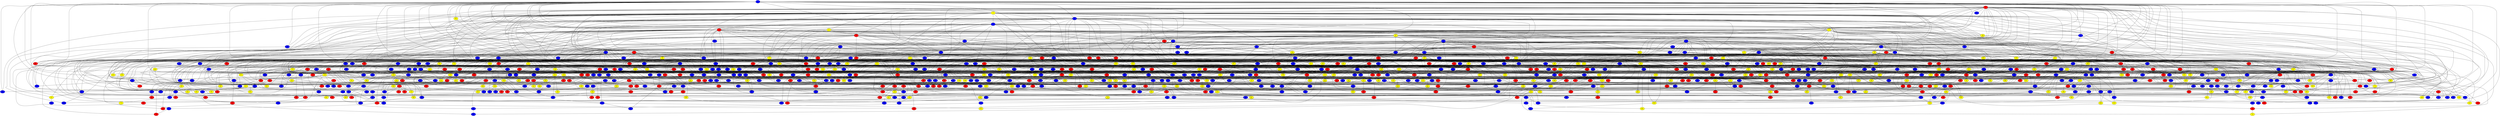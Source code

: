 graph {
0 [style = filled fillcolor = blue];
1 [style = filled fillcolor = red];
2 [style = filled fillcolor = yellow];
3 [style = filled fillcolor = red];
4 [style = filled fillcolor = blue];
5 [style = filled fillcolor = blue];
6 [style = filled fillcolor = yellow];
7 [style = filled fillcolor = red];
8 [style = filled fillcolor = yellow];
9 [style = filled fillcolor = blue];
10 [style = filled fillcolor = yellow];
11 [style = filled fillcolor = yellow];
12 [style = filled fillcolor = red];
13 [style = filled fillcolor = blue];
14 [style = filled fillcolor = blue];
15 [style = filled fillcolor = blue];
16 [style = filled fillcolor = blue];
17 [style = filled fillcolor = blue];
18 [style = filled fillcolor = blue];
19 [style = filled fillcolor = blue];
20 [style = filled fillcolor = blue];
21 [style = filled fillcolor = red];
22 [style = filled fillcolor = blue];
23 [style = filled fillcolor = blue];
24 [style = filled fillcolor = red];
25 [style = filled fillcolor = red];
26 [style = filled fillcolor = blue];
27 [style = filled fillcolor = red];
28 [style = filled fillcolor = red];
29 [style = filled fillcolor = blue];
30 [style = filled fillcolor = yellow];
31 [style = filled fillcolor = yellow];
32 [style = filled fillcolor = blue];
33 [style = filled fillcolor = blue];
34 [style = filled fillcolor = red];
35 [style = filled fillcolor = yellow];
36 [style = filled fillcolor = yellow];
37 [style = filled fillcolor = blue];
38 [style = filled fillcolor = red];
39 [style = filled fillcolor = red];
40 [style = filled fillcolor = red];
41 [style = filled fillcolor = red];
42 [style = filled fillcolor = yellow];
43 [style = filled fillcolor = blue];
44 [style = filled fillcolor = blue];
45 [style = filled fillcolor = blue];
46 [style = filled fillcolor = blue];
47 [style = filled fillcolor = red];
48 [style = filled fillcolor = yellow];
49 [style = filled fillcolor = yellow];
50 [style = filled fillcolor = blue];
51 [style = filled fillcolor = blue];
52 [style = filled fillcolor = yellow];
53 [style = filled fillcolor = blue];
54 [style = filled fillcolor = blue];
55 [style = filled fillcolor = yellow];
56 [style = filled fillcolor = yellow];
57 [style = filled fillcolor = yellow];
58 [style = filled fillcolor = blue];
59 [style = filled fillcolor = blue];
60 [style = filled fillcolor = blue];
61 [style = filled fillcolor = yellow];
62 [style = filled fillcolor = blue];
63 [style = filled fillcolor = blue];
64 [style = filled fillcolor = blue];
65 [style = filled fillcolor = yellow];
66 [style = filled fillcolor = blue];
67 [style = filled fillcolor = blue];
68 [style = filled fillcolor = red];
69 [style = filled fillcolor = blue];
70 [style = filled fillcolor = blue];
71 [style = filled fillcolor = yellow];
72 [style = filled fillcolor = yellow];
73 [style = filled fillcolor = blue];
74 [style = filled fillcolor = red];
75 [style = filled fillcolor = blue];
76 [style = filled fillcolor = blue];
77 [style = filled fillcolor = yellow];
78 [style = filled fillcolor = blue];
79 [style = filled fillcolor = red];
80 [style = filled fillcolor = red];
81 [style = filled fillcolor = yellow];
82 [style = filled fillcolor = red];
83 [style = filled fillcolor = yellow];
84 [style = filled fillcolor = yellow];
85 [style = filled fillcolor = blue];
86 [style = filled fillcolor = yellow];
87 [style = filled fillcolor = red];
88 [style = filled fillcolor = red];
89 [style = filled fillcolor = red];
90 [style = filled fillcolor = yellow];
91 [style = filled fillcolor = yellow];
92 [style = filled fillcolor = blue];
93 [style = filled fillcolor = yellow];
94 [style = filled fillcolor = red];
95 [style = filled fillcolor = red];
96 [style = filled fillcolor = red];
97 [style = filled fillcolor = yellow];
98 [style = filled fillcolor = yellow];
99 [style = filled fillcolor = yellow];
100 [style = filled fillcolor = red];
101 [style = filled fillcolor = blue];
102 [style = filled fillcolor = blue];
103 [style = filled fillcolor = yellow];
104 [style = filled fillcolor = blue];
105 [style = filled fillcolor = red];
106 [style = filled fillcolor = yellow];
107 [style = filled fillcolor = blue];
108 [style = filled fillcolor = blue];
109 [style = filled fillcolor = red];
110 [style = filled fillcolor = blue];
111 [style = filled fillcolor = red];
112 [style = filled fillcolor = red];
113 [style = filled fillcolor = yellow];
114 [style = filled fillcolor = blue];
115 [style = filled fillcolor = blue];
116 [style = filled fillcolor = blue];
117 [style = filled fillcolor = blue];
118 [style = filled fillcolor = blue];
119 [style = filled fillcolor = red];
120 [style = filled fillcolor = blue];
121 [style = filled fillcolor = blue];
122 [style = filled fillcolor = red];
123 [style = filled fillcolor = red];
124 [style = filled fillcolor = blue];
125 [style = filled fillcolor = blue];
126 [style = filled fillcolor = red];
127 [style = filled fillcolor = yellow];
128 [style = filled fillcolor = blue];
129 [style = filled fillcolor = blue];
130 [style = filled fillcolor = blue];
131 [style = filled fillcolor = blue];
132 [style = filled fillcolor = red];
133 [style = filled fillcolor = red];
134 [style = filled fillcolor = yellow];
135 [style = filled fillcolor = red];
136 [style = filled fillcolor = yellow];
137 [style = filled fillcolor = yellow];
138 [style = filled fillcolor = yellow];
139 [style = filled fillcolor = yellow];
140 [style = filled fillcolor = red];
141 [style = filled fillcolor = yellow];
142 [style = filled fillcolor = red];
143 [style = filled fillcolor = blue];
144 [style = filled fillcolor = blue];
145 [style = filled fillcolor = blue];
146 [style = filled fillcolor = yellow];
147 [style = filled fillcolor = blue];
148 [style = filled fillcolor = yellow];
149 [style = filled fillcolor = yellow];
150 [style = filled fillcolor = yellow];
151 [style = filled fillcolor = blue];
152 [style = filled fillcolor = blue];
153 [style = filled fillcolor = red];
154 [style = filled fillcolor = blue];
155 [style = filled fillcolor = blue];
156 [style = filled fillcolor = yellow];
157 [style = filled fillcolor = yellow];
158 [style = filled fillcolor = blue];
159 [style = filled fillcolor = red];
160 [style = filled fillcolor = blue];
161 [style = filled fillcolor = yellow];
162 [style = filled fillcolor = red];
163 [style = filled fillcolor = yellow];
164 [style = filled fillcolor = blue];
165 [style = filled fillcolor = red];
166 [style = filled fillcolor = blue];
167 [style = filled fillcolor = blue];
168 [style = filled fillcolor = red];
169 [style = filled fillcolor = red];
170 [style = filled fillcolor = red];
171 [style = filled fillcolor = red];
172 [style = filled fillcolor = red];
173 [style = filled fillcolor = red];
174 [style = filled fillcolor = blue];
175 [style = filled fillcolor = yellow];
176 [style = filled fillcolor = blue];
177 [style = filled fillcolor = red];
178 [style = filled fillcolor = yellow];
179 [style = filled fillcolor = red];
180 [style = filled fillcolor = blue];
181 [style = filled fillcolor = blue];
182 [style = filled fillcolor = blue];
183 [style = filled fillcolor = red];
184 [style = filled fillcolor = yellow];
185 [style = filled fillcolor = yellow];
186 [style = filled fillcolor = yellow];
187 [style = filled fillcolor = red];
188 [style = filled fillcolor = blue];
189 [style = filled fillcolor = yellow];
190 [style = filled fillcolor = blue];
191 [style = filled fillcolor = blue];
192 [style = filled fillcolor = blue];
193 [style = filled fillcolor = blue];
194 [style = filled fillcolor = blue];
195 [style = filled fillcolor = red];
196 [style = filled fillcolor = blue];
197 [style = filled fillcolor = blue];
198 [style = filled fillcolor = red];
199 [style = filled fillcolor = blue];
200 [style = filled fillcolor = red];
201 [style = filled fillcolor = red];
202 [style = filled fillcolor = blue];
203 [style = filled fillcolor = red];
204 [style = filled fillcolor = red];
205 [style = filled fillcolor = yellow];
206 [style = filled fillcolor = blue];
207 [style = filled fillcolor = blue];
208 [style = filled fillcolor = blue];
209 [style = filled fillcolor = red];
210 [style = filled fillcolor = blue];
211 [style = filled fillcolor = yellow];
212 [style = filled fillcolor = red];
213 [style = filled fillcolor = yellow];
214 [style = filled fillcolor = blue];
215 [style = filled fillcolor = blue];
216 [style = filled fillcolor = blue];
217 [style = filled fillcolor = yellow];
218 [style = filled fillcolor = red];
219 [style = filled fillcolor = blue];
220 [style = filled fillcolor = yellow];
221 [style = filled fillcolor = blue];
222 [style = filled fillcolor = blue];
223 [style = filled fillcolor = red];
224 [style = filled fillcolor = yellow];
225 [style = filled fillcolor = blue];
226 [style = filled fillcolor = red];
227 [style = filled fillcolor = yellow];
228 [style = filled fillcolor = red];
229 [style = filled fillcolor = blue];
230 [style = filled fillcolor = red];
231 [style = filled fillcolor = yellow];
232 [style = filled fillcolor = yellow];
233 [style = filled fillcolor = red];
234 [style = filled fillcolor = red];
235 [style = filled fillcolor = red];
236 [style = filled fillcolor = red];
237 [style = filled fillcolor = red];
238 [style = filled fillcolor = blue];
239 [style = filled fillcolor = blue];
240 [style = filled fillcolor = red];
241 [style = filled fillcolor = yellow];
242 [style = filled fillcolor = red];
243 [style = filled fillcolor = blue];
244 [style = filled fillcolor = blue];
245 [style = filled fillcolor = yellow];
246 [style = filled fillcolor = yellow];
247 [style = filled fillcolor = blue];
248 [style = filled fillcolor = red];
249 [style = filled fillcolor = red];
250 [style = filled fillcolor = red];
251 [style = filled fillcolor = blue];
252 [style = filled fillcolor = yellow];
253 [style = filled fillcolor = yellow];
254 [style = filled fillcolor = red];
255 [style = filled fillcolor = blue];
256 [style = filled fillcolor = blue];
257 [style = filled fillcolor = blue];
258 [style = filled fillcolor = yellow];
259 [style = filled fillcolor = yellow];
260 [style = filled fillcolor = red];
261 [style = filled fillcolor = yellow];
262 [style = filled fillcolor = yellow];
263 [style = filled fillcolor = red];
264 [style = filled fillcolor = blue];
265 [style = filled fillcolor = blue];
266 [style = filled fillcolor = red];
267 [style = filled fillcolor = blue];
268 [style = filled fillcolor = yellow];
269 [style = filled fillcolor = blue];
270 [style = filled fillcolor = blue];
271 [style = filled fillcolor = blue];
272 [style = filled fillcolor = red];
273 [style = filled fillcolor = yellow];
274 [style = filled fillcolor = red];
275 [style = filled fillcolor = blue];
276 [style = filled fillcolor = red];
277 [style = filled fillcolor = red];
278 [style = filled fillcolor = yellow];
279 [style = filled fillcolor = blue];
280 [style = filled fillcolor = red];
281 [style = filled fillcolor = blue];
282 [style = filled fillcolor = yellow];
283 [style = filled fillcolor = blue];
284 [style = filled fillcolor = yellow];
285 [style = filled fillcolor = red];
286 [style = filled fillcolor = yellow];
287 [style = filled fillcolor = red];
288 [style = filled fillcolor = blue];
289 [style = filled fillcolor = yellow];
290 [style = filled fillcolor = blue];
291 [style = filled fillcolor = blue];
292 [style = filled fillcolor = red];
293 [style = filled fillcolor = red];
294 [style = filled fillcolor = blue];
295 [style = filled fillcolor = red];
296 [style = filled fillcolor = blue];
297 [style = filled fillcolor = yellow];
298 [style = filled fillcolor = red];
299 [style = filled fillcolor = red];
300 [style = filled fillcolor = blue];
301 [style = filled fillcolor = blue];
302 [style = filled fillcolor = blue];
303 [style = filled fillcolor = red];
304 [style = filled fillcolor = blue];
305 [style = filled fillcolor = blue];
306 [style = filled fillcolor = blue];
307 [style = filled fillcolor = red];
308 [style = filled fillcolor = yellow];
309 [style = filled fillcolor = blue];
310 [style = filled fillcolor = yellow];
311 [style = filled fillcolor = red];
312 [style = filled fillcolor = blue];
313 [style = filled fillcolor = red];
314 [style = filled fillcolor = blue];
315 [style = filled fillcolor = yellow];
316 [style = filled fillcolor = blue];
317 [style = filled fillcolor = red];
318 [style = filled fillcolor = red];
319 [style = filled fillcolor = yellow];
320 [style = filled fillcolor = blue];
321 [style = filled fillcolor = yellow];
322 [style = filled fillcolor = red];
323 [style = filled fillcolor = blue];
324 [style = filled fillcolor = blue];
325 [style = filled fillcolor = yellow];
326 [style = filled fillcolor = blue];
327 [style = filled fillcolor = blue];
328 [style = filled fillcolor = yellow];
329 [style = filled fillcolor = blue];
330 [style = filled fillcolor = blue];
331 [style = filled fillcolor = red];
332 [style = filled fillcolor = blue];
333 [style = filled fillcolor = yellow];
334 [style = filled fillcolor = yellow];
335 [style = filled fillcolor = blue];
336 [style = filled fillcolor = blue];
337 [style = filled fillcolor = red];
338 [style = filled fillcolor = red];
339 [style = filled fillcolor = yellow];
340 [style = filled fillcolor = yellow];
341 [style = filled fillcolor = blue];
342 [style = filled fillcolor = red];
343 [style = filled fillcolor = red];
344 [style = filled fillcolor = blue];
345 [style = filled fillcolor = blue];
346 [style = filled fillcolor = yellow];
347 [style = filled fillcolor = red];
348 [style = filled fillcolor = red];
349 [style = filled fillcolor = yellow];
350 [style = filled fillcolor = yellow];
351 [style = filled fillcolor = red];
352 [style = filled fillcolor = yellow];
353 [style = filled fillcolor = yellow];
354 [style = filled fillcolor = red];
355 [style = filled fillcolor = red];
356 [style = filled fillcolor = blue];
357 [style = filled fillcolor = red];
358 [style = filled fillcolor = yellow];
359 [style = filled fillcolor = blue];
360 [style = filled fillcolor = yellow];
361 [style = filled fillcolor = red];
362 [style = filled fillcolor = yellow];
363 [style = filled fillcolor = red];
364 [style = filled fillcolor = red];
365 [style = filled fillcolor = red];
366 [style = filled fillcolor = red];
367 [style = filled fillcolor = yellow];
368 [style = filled fillcolor = blue];
369 [style = filled fillcolor = red];
370 [style = filled fillcolor = yellow];
371 [style = filled fillcolor = blue];
372 [style = filled fillcolor = blue];
373 [style = filled fillcolor = yellow];
374 [style = filled fillcolor = blue];
375 [style = filled fillcolor = blue];
376 [style = filled fillcolor = yellow];
377 [style = filled fillcolor = blue];
378 [style = filled fillcolor = yellow];
379 [style = filled fillcolor = blue];
380 [style = filled fillcolor = blue];
381 [style = filled fillcolor = blue];
382 [style = filled fillcolor = blue];
383 [style = filled fillcolor = yellow];
384 [style = filled fillcolor = red];
385 [style = filled fillcolor = blue];
386 [style = filled fillcolor = yellow];
387 [style = filled fillcolor = blue];
388 [style = filled fillcolor = red];
389 [style = filled fillcolor = red];
390 [style = filled fillcolor = blue];
391 [style = filled fillcolor = yellow];
392 [style = filled fillcolor = yellow];
393 [style = filled fillcolor = red];
394 [style = filled fillcolor = red];
395 [style = filled fillcolor = yellow];
396 [style = filled fillcolor = blue];
397 [style = filled fillcolor = red];
398 [style = filled fillcolor = blue];
399 [style = filled fillcolor = blue];
400 [style = filled fillcolor = blue];
401 [style = filled fillcolor = yellow];
402 [style = filled fillcolor = blue];
403 [style = filled fillcolor = red];
404 [style = filled fillcolor = blue];
405 [style = filled fillcolor = red];
406 [style = filled fillcolor = blue];
407 [style = filled fillcolor = blue];
408 [style = filled fillcolor = blue];
409 [style = filled fillcolor = blue];
410 [style = filled fillcolor = blue];
411 [style = filled fillcolor = yellow];
412 [style = filled fillcolor = red];
413 [style = filled fillcolor = yellow];
414 [style = filled fillcolor = blue];
415 [style = filled fillcolor = blue];
416 [style = filled fillcolor = blue];
417 [style = filled fillcolor = blue];
418 [style = filled fillcolor = blue];
419 [style = filled fillcolor = blue];
420 [style = filled fillcolor = yellow];
421 [style = filled fillcolor = yellow];
422 [style = filled fillcolor = blue];
423 [style = filled fillcolor = yellow];
424 [style = filled fillcolor = blue];
425 [style = filled fillcolor = red];
426 [style = filled fillcolor = blue];
427 [style = filled fillcolor = red];
428 [style = filled fillcolor = blue];
429 [style = filled fillcolor = red];
430 [style = filled fillcolor = yellow];
431 [style = filled fillcolor = blue];
432 [style = filled fillcolor = blue];
433 [style = filled fillcolor = yellow];
434 [style = filled fillcolor = red];
435 [style = filled fillcolor = yellow];
436 [style = filled fillcolor = yellow];
437 [style = filled fillcolor = blue];
438 [style = filled fillcolor = red];
439 [style = filled fillcolor = red];
440 [style = filled fillcolor = blue];
441 [style = filled fillcolor = red];
442 [style = filled fillcolor = blue];
443 [style = filled fillcolor = yellow];
444 [style = filled fillcolor = red];
445 [style = filled fillcolor = red];
446 [style = filled fillcolor = yellow];
447 [style = filled fillcolor = blue];
448 [style = filled fillcolor = blue];
449 [style = filled fillcolor = yellow];
450 [style = filled fillcolor = blue];
451 [style = filled fillcolor = red];
452 [style = filled fillcolor = red];
453 [style = filled fillcolor = yellow];
454 [style = filled fillcolor = blue];
455 [style = filled fillcolor = yellow];
456 [style = filled fillcolor = blue];
457 [style = filled fillcolor = red];
458 [style = filled fillcolor = blue];
459 [style = filled fillcolor = blue];
460 [style = filled fillcolor = yellow];
461 [style = filled fillcolor = yellow];
462 [style = filled fillcolor = yellow];
463 [style = filled fillcolor = blue];
464 [style = filled fillcolor = blue];
465 [style = filled fillcolor = red];
466 [style = filled fillcolor = blue];
467 [style = filled fillcolor = red];
468 [style = filled fillcolor = blue];
469 [style = filled fillcolor = red];
470 [style = filled fillcolor = yellow];
471 [style = filled fillcolor = yellow];
472 [style = filled fillcolor = blue];
473 [style = filled fillcolor = yellow];
474 [style = filled fillcolor = red];
475 [style = filled fillcolor = red];
476 [style = filled fillcolor = blue];
477 [style = filled fillcolor = yellow];
478 [style = filled fillcolor = blue];
479 [style = filled fillcolor = red];
480 [style = filled fillcolor = red];
481 [style = filled fillcolor = red];
482 [style = filled fillcolor = yellow];
483 [style = filled fillcolor = yellow];
484 [style = filled fillcolor = red];
485 [style = filled fillcolor = blue];
486 [style = filled fillcolor = red];
487 [style = filled fillcolor = yellow];
488 [style = filled fillcolor = yellow];
489 [style = filled fillcolor = red];
490 [style = filled fillcolor = yellow];
491 [style = filled fillcolor = red];
492 [style = filled fillcolor = red];
493 [style = filled fillcolor = blue];
494 [style = filled fillcolor = red];
495 [style = filled fillcolor = blue];
496 [style = filled fillcolor = blue];
497 [style = filled fillcolor = yellow];
498 [style = filled fillcolor = blue];
499 [style = filled fillcolor = blue];
500 [style = filled fillcolor = red];
501 [style = filled fillcolor = yellow];
502 [style = filled fillcolor = blue];
503 [style = filled fillcolor = yellow];
504 [style = filled fillcolor = blue];
505 [style = filled fillcolor = blue];
506 [style = filled fillcolor = red];
507 [style = filled fillcolor = blue];
508 [style = filled fillcolor = blue];
509 [style = filled fillcolor = blue];
510 [style = filled fillcolor = blue];
511 [style = filled fillcolor = blue];
512 [style = filled fillcolor = blue];
513 [style = filled fillcolor = blue];
514 [style = filled fillcolor = blue];
515 [style = filled fillcolor = blue];
516 [style = filled fillcolor = blue];
517 [style = filled fillcolor = red];
518 [style = filled fillcolor = red];
519 [style = filled fillcolor = blue];
520 [style = filled fillcolor = yellow];
521 [style = filled fillcolor = blue];
522 [style = filled fillcolor = red];
523 [style = filled fillcolor = yellow];
524 [style = filled fillcolor = yellow];
525 [style = filled fillcolor = red];
526 [style = filled fillcolor = blue];
527 [style = filled fillcolor = red];
528 [style = filled fillcolor = yellow];
529 [style = filled fillcolor = yellow];
530 [style = filled fillcolor = blue];
531 [style = filled fillcolor = blue];
532 [style = filled fillcolor = yellow];
533 [style = filled fillcolor = blue];
534 [style = filled fillcolor = yellow];
535 [style = filled fillcolor = blue];
536 [style = filled fillcolor = blue];
537 [style = filled fillcolor = blue];
538 [style = filled fillcolor = red];
539 [style = filled fillcolor = red];
540 [style = filled fillcolor = yellow];
541 [style = filled fillcolor = blue];
542 [style = filled fillcolor = yellow];
543 [style = filled fillcolor = red];
544 [style = filled fillcolor = red];
545 [style = filled fillcolor = red];
546 [style = filled fillcolor = yellow];
547 [style = filled fillcolor = yellow];
548 [style = filled fillcolor = red];
549 [style = filled fillcolor = blue];
550 [style = filled fillcolor = blue];
551 [style = filled fillcolor = red];
552 [style = filled fillcolor = yellow];
553 [style = filled fillcolor = blue];
554 [style = filled fillcolor = yellow];
555 [style = filled fillcolor = blue];
556 [style = filled fillcolor = blue];
557 [style = filled fillcolor = blue];
558 [style = filled fillcolor = blue];
559 [style = filled fillcolor = blue];
560 [style = filled fillcolor = blue];
561 [style = filled fillcolor = blue];
562 [style = filled fillcolor = red];
563 [style = filled fillcolor = yellow];
564 [style = filled fillcolor = yellow];
565 [style = filled fillcolor = red];
566 [style = filled fillcolor = red];
567 [style = filled fillcolor = yellow];
568 [style = filled fillcolor = blue];
569 [style = filled fillcolor = red];
570 [style = filled fillcolor = blue];
571 [style = filled fillcolor = blue];
572 [style = filled fillcolor = blue];
573 [style = filled fillcolor = red];
574 [style = filled fillcolor = blue];
575 [style = filled fillcolor = red];
576 [style = filled fillcolor = yellow];
577 [style = filled fillcolor = blue];
578 [style = filled fillcolor = red];
579 [style = filled fillcolor = blue];
580 [style = filled fillcolor = red];
581 [style = filled fillcolor = blue];
582 [style = filled fillcolor = red];
583 [style = filled fillcolor = blue];
584 [style = filled fillcolor = red];
585 [style = filled fillcolor = blue];
586 [style = filled fillcolor = yellow];
587 [style = filled fillcolor = red];
588 [style = filled fillcolor = blue];
589 [style = filled fillcolor = red];
590 [style = filled fillcolor = yellow];
591 [style = filled fillcolor = blue];
592 [style = filled fillcolor = yellow];
593 [style = filled fillcolor = blue];
594 [style = filled fillcolor = blue];
595 [style = filled fillcolor = blue];
596 [style = filled fillcolor = blue];
597 [style = filled fillcolor = yellow];
598 [style = filled fillcolor = blue];
599 [style = filled fillcolor = yellow];
600 [style = filled fillcolor = blue];
601 [style = filled fillcolor = yellow];
602 [style = filled fillcolor = blue];
603 [style = filled fillcolor = blue];
604 [style = filled fillcolor = blue];
605 [style = filled fillcolor = blue];
606 [style = filled fillcolor = blue];
607 [style = filled fillcolor = blue];
608 [style = filled fillcolor = yellow];
609 [style = filled fillcolor = yellow];
610 [style = filled fillcolor = blue];
611 [style = filled fillcolor = blue];
612 [style = filled fillcolor = yellow];
613 [style = filled fillcolor = blue];
614 [style = filled fillcolor = blue];
615 [style = filled fillcolor = yellow];
616 [style = filled fillcolor = blue];
617 [style = filled fillcolor = blue];
618 [style = filled fillcolor = blue];
619 [style = filled fillcolor = blue];
620 [style = filled fillcolor = red];
621 [style = filled fillcolor = blue];
622 [style = filled fillcolor = blue];
623 [style = filled fillcolor = yellow];
624 [style = filled fillcolor = yellow];
625 [style = filled fillcolor = red];
626 [style = filled fillcolor = blue];
627 [style = filled fillcolor = yellow];
628 [style = filled fillcolor = blue];
629 [style = filled fillcolor = blue];
630 [style = filled fillcolor = red];
631 [style = filled fillcolor = blue];
632 [style = filled fillcolor = yellow];
633 [style = filled fillcolor = blue];
634 [style = filled fillcolor = yellow];
635 [style = filled fillcolor = red];
636 [style = filled fillcolor = yellow];
637 [style = filled fillcolor = yellow];
638 [style = filled fillcolor = yellow];
639 [style = filled fillcolor = yellow];
640 [style = filled fillcolor = blue];
641 [style = filled fillcolor = blue];
642 [style = filled fillcolor = blue];
643 [style = filled fillcolor = yellow];
644 [style = filled fillcolor = yellow];
645 [style = filled fillcolor = blue];
646 [style = filled fillcolor = blue];
647 [style = filled fillcolor = yellow];
648 [style = filled fillcolor = red];
649 [style = filled fillcolor = blue];
650 [style = filled fillcolor = blue];
651 [style = filled fillcolor = blue];
652 [style = filled fillcolor = blue];
653 [style = filled fillcolor = yellow];
654 [style = filled fillcolor = yellow];
655 [style = filled fillcolor = blue];
656 [style = filled fillcolor = yellow];
657 [style = filled fillcolor = red];
658 [style = filled fillcolor = yellow];
659 [style = filled fillcolor = yellow];
660 [style = filled fillcolor = blue];
661 [style = filled fillcolor = red];
662 [style = filled fillcolor = yellow];
663 [style = filled fillcolor = blue];
664 [style = filled fillcolor = blue];
665 [style = filled fillcolor = red];
666 [style = filled fillcolor = red];
667 [style = filled fillcolor = yellow];
668 [style = filled fillcolor = yellow];
669 [style = filled fillcolor = red];
670 [style = filled fillcolor = red];
671 [style = filled fillcolor = blue];
672 [style = filled fillcolor = yellow];
673 [style = filled fillcolor = blue];
674 [style = filled fillcolor = yellow];
675 [style = filled fillcolor = yellow];
676 [style = filled fillcolor = blue];
677 [style = filled fillcolor = blue];
678 [style = filled fillcolor = blue];
679 [style = filled fillcolor = blue];
680 [style = filled fillcolor = red];
681 [style = filled fillcolor = blue];
682 [style = filled fillcolor = red];
683 [style = filled fillcolor = blue];
684 [style = filled fillcolor = blue];
685 [style = filled fillcolor = red];
686 [style = filled fillcolor = blue];
687 [style = filled fillcolor = blue];
688 [style = filled fillcolor = yellow];
689 [style = filled fillcolor = blue];
690 [style = filled fillcolor = red];
691 [style = filled fillcolor = blue];
692 [style = filled fillcolor = yellow];
693 [style = filled fillcolor = blue];
694 [style = filled fillcolor = blue];
695 [style = filled fillcolor = blue];
696 [style = filled fillcolor = yellow];
697 [style = filled fillcolor = yellow];
698 [style = filled fillcolor = blue];
699 [style = filled fillcolor = yellow];
700 [style = filled fillcolor = blue];
701 [style = filled fillcolor = blue];
702 [style = filled fillcolor = red];
703 [style = filled fillcolor = blue];
704 [style = filled fillcolor = blue];
705 [style = filled fillcolor = blue];
706 [style = filled fillcolor = blue];
707 [style = filled fillcolor = blue];
708 [style = filled fillcolor = blue];
709 [style = filled fillcolor = red];
710 [style = filled fillcolor = yellow];
711 [style = filled fillcolor = blue];
712 [style = filled fillcolor = yellow];
713 [style = filled fillcolor = blue];
714 [style = filled fillcolor = red];
715 [style = filled fillcolor = red];
716 [style = filled fillcolor = blue];
717 [style = filled fillcolor = yellow];
718 [style = filled fillcolor = red];
719 [style = filled fillcolor = red];
720 [style = filled fillcolor = red];
721 [style = filled fillcolor = blue];
722 [style = filled fillcolor = blue];
723 [style = filled fillcolor = blue];
724 [style = filled fillcolor = red];
725 [style = filled fillcolor = blue];
726 [style = filled fillcolor = red];
727 [style = filled fillcolor = blue];
728 [style = filled fillcolor = blue];
729 [style = filled fillcolor = red];
730 [style = filled fillcolor = yellow];
731 [style = filled fillcolor = blue];
732 [style = filled fillcolor = yellow];
733 [style = filled fillcolor = yellow];
734 [style = filled fillcolor = blue];
735 [style = filled fillcolor = yellow];
736 [style = filled fillcolor = blue];
737 [style = filled fillcolor = blue];
738 [style = filled fillcolor = blue];
739 [style = filled fillcolor = red];
740 [style = filled fillcolor = blue];
741 [style = filled fillcolor = blue];
742 [style = filled fillcolor = blue];
743 [style = filled fillcolor = yellow];
744 [style = filled fillcolor = red];
745 [style = filled fillcolor = blue];
746 [style = filled fillcolor = yellow];
747 [style = filled fillcolor = blue];
748 [style = filled fillcolor = blue];
749 [style = filled fillcolor = red];
750 [style = filled fillcolor = yellow];
751 [style = filled fillcolor = red];
752 [style = filled fillcolor = yellow];
753 [style = filled fillcolor = blue];
754 [style = filled fillcolor = red];
755 [style = filled fillcolor = yellow];
756 [style = filled fillcolor = blue];
757 [style = filled fillcolor = yellow];
758 [style = filled fillcolor = red];
759 [style = filled fillcolor = red];
760 [style = filled fillcolor = blue];
761 [style = filled fillcolor = yellow];
762 [style = filled fillcolor = red];
763 [style = filled fillcolor = blue];
764 [style = filled fillcolor = yellow];
765 [style = filled fillcolor = red];
766 [style = filled fillcolor = blue];
767 [style = filled fillcolor = red];
768 [style = filled fillcolor = blue];
769 [style = filled fillcolor = yellow];
770 [style = filled fillcolor = red];
771 [style = filled fillcolor = red];
772 [style = filled fillcolor = yellow];
773 [style = filled fillcolor = blue];
774 [style = filled fillcolor = yellow];
775 [style = filled fillcolor = red];
776 [style = filled fillcolor = blue];
777 [style = filled fillcolor = blue];
778 [style = filled fillcolor = yellow];
779 [style = filled fillcolor = blue];
780 [style = filled fillcolor = red];
781 [style = filled fillcolor = yellow];
782 [style = filled fillcolor = blue];
783 [style = filled fillcolor = red];
784 [style = filled fillcolor = blue];
785 [style = filled fillcolor = blue];
786 [style = filled fillcolor = yellow];
787 [style = filled fillcolor = red];
788 [style = filled fillcolor = blue];
789 [style = filled fillcolor = blue];
790 [style = filled fillcolor = blue];
791 [style = filled fillcolor = blue];
792 [style = filled fillcolor = yellow];
793 [style = filled fillcolor = blue];
794 [style = filled fillcolor = yellow];
795 [style = filled fillcolor = blue];
796 [style = filled fillcolor = yellow];
797 [style = filled fillcolor = blue];
798 [style = filled fillcolor = blue];
799 [style = filled fillcolor = red];
800 [style = filled fillcolor = yellow];
801 [style = filled fillcolor = blue];
802 [style = filled fillcolor = red];
803 [style = filled fillcolor = yellow];
804 [style = filled fillcolor = red];
805 [style = filled fillcolor = red];
806 [style = filled fillcolor = yellow];
807 [style = filled fillcolor = red];
808 [style = filled fillcolor = blue];
809 [style = filled fillcolor = red];
810 [style = filled fillcolor = yellow];
811 [style = filled fillcolor = blue];
812 [style = filled fillcolor = red];
813 [style = filled fillcolor = red];
814 [style = filled fillcolor = red];
815 [style = filled fillcolor = yellow];
816 [style = filled fillcolor = yellow];
817 [style = filled fillcolor = red];
818 [style = filled fillcolor = blue];
819 [style = filled fillcolor = blue];
820 [style = filled fillcolor = blue];
821 [style = filled fillcolor = blue];
822 [style = filled fillcolor = yellow];
823 [style = filled fillcolor = red];
824 [style = filled fillcolor = yellow];
825 [style = filled fillcolor = yellow];
826 [style = filled fillcolor = blue];
827 [style = filled fillcolor = blue];
828 [style = filled fillcolor = red];
829 [style = filled fillcolor = red];
830 [style = filled fillcolor = blue];
831 [style = filled fillcolor = yellow];
832 [style = filled fillcolor = red];
833 [style = filled fillcolor = red];
834 [style = filled fillcolor = yellow];
835 [style = filled fillcolor = red];
836 [style = filled fillcolor = blue];
837 [style = filled fillcolor = blue];
838 [style = filled fillcolor = blue];
839 [style = filled fillcolor = yellow];
840 [style = filled fillcolor = blue];
841 [style = filled fillcolor = red];
842 [style = filled fillcolor = blue];
843 [style = filled fillcolor = yellow];
844 [style = filled fillcolor = red];
845 [style = filled fillcolor = blue];
846 [style = filled fillcolor = red];
847 [style = filled fillcolor = red];
848 [style = filled fillcolor = blue];
849 [style = filled fillcolor = yellow];
850 [style = filled fillcolor = blue];
0 -- 8;
0 -- 9;
0 -- 14;
0 -- 17;
0 -- 19;
0 -- 25;
0 -- 26;
0 -- 34;
0 -- 37;
0 -- 39;
0 -- 44;
0 -- 46;
0 -- 48;
0 -- 51;
0 -- 52;
0 -- 64;
0 -- 65;
0 -- 67;
0 -- 75;
0 -- 79;
0 -- 99;
0 -- 104;
0 -- 119;
0 -- 121;
0 -- 132;
0 -- 148;
0 -- 151;
0 -- 196;
0 -- 197;
0 -- 198;
0 -- 223;
0 -- 242;
0 -- 4;
0 -- 3;
0 -- 2;
0 -- 1;
0 -- 261;
0 -- 288;
0 -- 296;
0 -- 344;
0 -- 380;
0 -- 402;
0 -- 403;
0 -- 406;
0 -- 592;
0 -- 628;
0 -- 630;
0 -- 671;
0 -- 682;
0 -- 692;
0 -- 738;
0 -- 770;
0 -- 811;
0 -- 834;
1 -- 2;
1 -- 3;
1 -- 4;
1 -- 5;
1 -- 6;
1 -- 8;
1 -- 9;
1 -- 10;
1 -- 15;
1 -- 16;
1 -- 26;
1 -- 28;
1 -- 41;
1 -- 70;
1 -- 72;
1 -- 74;
1 -- 77;
1 -- 79;
1 -- 82;
1 -- 107;
1 -- 120;
1 -- 154;
1 -- 168;
1 -- 180;
1 -- 210;
1 -- 212;
1 -- 283;
1 -- 299;
1 -- 304;
1 -- 318;
1 -- 349;
1 -- 355;
1 -- 382;
1 -- 412;
1 -- 423;
1 -- 471;
1 -- 480;
1 -- 493;
1 -- 498;
1 -- 513;
1 -- 625;
1 -- 721;
1 -- 733;
1 -- 734;
1 -- 807;
1 -- 821;
1 -- 837;
2 -- 3;
2 -- 4;
2 -- 5;
2 -- 7;
2 -- 9;
2 -- 12;
2 -- 14;
2 -- 18;
2 -- 20;
2 -- 24;
2 -- 32;
2 -- 36;
2 -- 45;
2 -- 48;
2 -- 50;
2 -- 59;
2 -- 63;
2 -- 75;
2 -- 85;
2 -- 94;
2 -- 96;
2 -- 103;
2 -- 109;
2 -- 115;
2 -- 132;
2 -- 154;
2 -- 167;
2 -- 179;
2 -- 189;
2 -- 204;
2 -- 255;
2 -- 300;
2 -- 320;
2 -- 325;
2 -- 344;
2 -- 380;
2 -- 385;
2 -- 386;
2 -- 433;
2 -- 453;
2 -- 468;
2 -- 529;
2 -- 625;
2 -- 664;
2 -- 682;
2 -- 689;
2 -- 695;
2 -- 726;
2 -- 746;
2 -- 789;
2 -- 797;
3 -- 11;
3 -- 12;
3 -- 13;
3 -- 21;
3 -- 25;
3 -- 29;
3 -- 38;
3 -- 41;
3 -- 57;
3 -- 70;
3 -- 101;
3 -- 116;
3 -- 118;
3 -- 167;
3 -- 171;
3 -- 181;
3 -- 193;
3 -- 201;
3 -- 202;
3 -- 240;
3 -- 243;
3 -- 247;
3 -- 268;
3 -- 312;
3 -- 314;
3 -- 321;
3 -- 341;
3 -- 352;
3 -- 353;
3 -- 354;
3 -- 388;
3 -- 398;
3 -- 399;
3 -- 483;
3 -- 508;
3 -- 545;
3 -- 549;
3 -- 685;
3 -- 688;
3 -- 713;
3 -- 765;
3 -- 766;
3 -- 828;
4 -- 5;
4 -- 6;
4 -- 7;
4 -- 13;
4 -- 19;
4 -- 22;
4 -- 24;
4 -- 25;
4 -- 30;
4 -- 71;
4 -- 85;
4 -- 92;
4 -- 97;
4 -- 102;
4 -- 112;
4 -- 126;
4 -- 135;
4 -- 139;
4 -- 165;
4 -- 189;
4 -- 201;
4 -- 211;
4 -- 280;
4 -- 282;
4 -- 295;
4 -- 329;
4 -- 330;
4 -- 334;
4 -- 379;
4 -- 387;
4 -- 467;
4 -- 472;
4 -- 494;
4 -- 504;
4 -- 514;
4 -- 588;
4 -- 657;
4 -- 662;
4 -- 665;
4 -- 744;
4 -- 801;
4 -- 812;
4 -- 819;
4 -- 823;
5 -- 6;
5 -- 7;
5 -- 8;
5 -- 15;
5 -- 16;
5 -- 17;
5 -- 19;
5 -- 20;
5 -- 60;
5 -- 64;
5 -- 71;
5 -- 90;
5 -- 133;
5 -- 154;
5 -- 180;
5 -- 281;
5 -- 325;
5 -- 349;
5 -- 371;
5 -- 398;
5 -- 411;
5 -- 520;
5 -- 537;
5 -- 562;
5 -- 653;
5 -- 820;
6 -- 10;
6 -- 15;
6 -- 27;
6 -- 35;
6 -- 42;
6 -- 43;
6 -- 54;
6 -- 55;
6 -- 57;
6 -- 62;
6 -- 76;
6 -- 78;
6 -- 81;
6 -- 83;
6 -- 92;
6 -- 94;
6 -- 106;
6 -- 124;
6 -- 145;
6 -- 169;
6 -- 189;
6 -- 190;
6 -- 207;
6 -- 228;
6 -- 229;
6 -- 251;
6 -- 408;
6 -- 537;
6 -- 550;
6 -- 731;
6 -- 800;
7 -- 33;
7 -- 35;
7 -- 37;
7 -- 49;
7 -- 53;
7 -- 58;
7 -- 60;
7 -- 91;
7 -- 120;
7 -- 132;
7 -- 137;
7 -- 160;
7 -- 161;
7 -- 205;
7 -- 209;
7 -- 210;
7 -- 254;
7 -- 256;
7 -- 262;
7 -- 283;
7 -- 288;
7 -- 295;
7 -- 308;
7 -- 354;
7 -- 456;
7 -- 494;
7 -- 499;
7 -- 587;
7 -- 593;
7 -- 696;
7 -- 698;
7 -- 716;
7 -- 741;
7 -- 795;
7 -- 816;
8 -- 10;
8 -- 12;
8 -- 40;
8 -- 95;
8 -- 97;
8 -- 110;
8 -- 282;
8 -- 474;
8 -- 483;
9 -- 11;
9 -- 13;
9 -- 33;
9 -- 39;
9 -- 81;
9 -- 85;
9 -- 98;
9 -- 146;
9 -- 177;
9 -- 181;
9 -- 191;
9 -- 337;
9 -- 359;
9 -- 464;
9 -- 507;
9 -- 556;
9 -- 619;
9 -- 667;
9 -- 729;
10 -- 11;
10 -- 16;
10 -- 18;
10 -- 20;
10 -- 23;
10 -- 34;
10 -- 54;
10 -- 56;
10 -- 72;
10 -- 74;
10 -- 84;
10 -- 86;
10 -- 90;
10 -- 121;
10 -- 171;
10 -- 245;
10 -- 292;
10 -- 340;
10 -- 466;
10 -- 482;
10 -- 512;
10 -- 549;
10 -- 569;
10 -- 717;
10 -- 774;
10 -- 779;
11 -- 33;
11 -- 38;
11 -- 46;
11 -- 97;
11 -- 117;
11 -- 143;
11 -- 147;
11 -- 153;
11 -- 168;
11 -- 271;
11 -- 301;
11 -- 307;
11 -- 356;
11 -- 517;
11 -- 546;
11 -- 558;
11 -- 729;
11 -- 732;
11 -- 789;
12 -- 14;
12 -- 17;
12 -- 24;
12 -- 29;
12 -- 31;
12 -- 43;
12 -- 55;
12 -- 60;
12 -- 116;
12 -- 125;
12 -- 140;
12 -- 186;
12 -- 198;
12 -- 202;
12 -- 238;
12 -- 303;
12 -- 407;
12 -- 577;
12 -- 609;
12 -- 839;
13 -- 100;
13 -- 188;
13 -- 250;
13 -- 343;
13 -- 484;
13 -- 699;
14 -- 18;
14 -- 21;
14 -- 22;
14 -- 23;
14 -- 26;
14 -- 42;
14 -- 51;
14 -- 64;
14 -- 76;
14 -- 77;
14 -- 86;
14 -- 148;
14 -- 176;
14 -- 185;
14 -- 190;
14 -- 227;
14 -- 237;
14 -- 276;
14 -- 287;
14 -- 320;
14 -- 369;
14 -- 414;
14 -- 418;
14 -- 426;
14 -- 467;
14 -- 479;
14 -- 513;
14 -- 602;
14 -- 670;
14 -- 713;
14 -- 728;
15 -- 27;
15 -- 46;
15 -- 167;
15 -- 232;
16 -- 21;
16 -- 22;
16 -- 29;
16 -- 31;
16 -- 36;
16 -- 50;
16 -- 62;
16 -- 78;
16 -- 83;
16 -- 99;
16 -- 127;
16 -- 131;
16 -- 134;
16 -- 180;
16 -- 187;
16 -- 192;
16 -- 233;
16 -- 248;
16 -- 267;
16 -- 272;
16 -- 299;
16 -- 346;
16 -- 350;
16 -- 353;
16 -- 360;
16 -- 385;
16 -- 458;
16 -- 508;
16 -- 599;
16 -- 615;
16 -- 661;
16 -- 666;
16 -- 679;
16 -- 755;
16 -- 792;
16 -- 830;
17 -- 32;
17 -- 37;
17 -- 69;
17 -- 75;
17 -- 179;
17 -- 193;
17 -- 291;
17 -- 317;
17 -- 372;
17 -- 400;
17 -- 423;
17 -- 500;
17 -- 554;
17 -- 570;
17 -- 693;
17 -- 739;
17 -- 804;
17 -- 833;
18 -- 34;
18 -- 45;
18 -- 47;
18 -- 71;
18 -- 156;
18 -- 162;
18 -- 240;
18 -- 379;
18 -- 411;
18 -- 418;
18 -- 602;
18 -- 608;
18 -- 627;
18 -- 717;
18 -- 737;
18 -- 786;
19 -- 38;
19 -- 40;
19 -- 49;
19 -- 87;
19 -- 114;
19 -- 158;
19 -- 162;
19 -- 225;
19 -- 230;
19 -- 252;
19 -- 258;
19 -- 307;
19 -- 539;
19 -- 618;
19 -- 773;
20 -- 51;
20 -- 103;
20 -- 146;
20 -- 147;
20 -- 159;
20 -- 208;
20 -- 303;
20 -- 481;
20 -- 521;
20 -- 591;
20 -- 702;
20 -- 731;
21 -- 23;
21 -- 32;
21 -- 56;
21 -- 65;
21 -- 66;
21 -- 84;
21 -- 143;
21 -- 233;
21 -- 280;
21 -- 291;
21 -- 323;
21 -- 328;
21 -- 386;
21 -- 439;
21 -- 477;
21 -- 506;
21 -- 529;
21 -- 763;
21 -- 831;
22 -- 28;
22 -- 50;
22 -- 73;
22 -- 119;
22 -- 142;
22 -- 185;
22 -- 195;
22 -- 421;
22 -- 450;
22 -- 475;
22 -- 498;
22 -- 584;
22 -- 639;
22 -- 652;
22 -- 724;
22 -- 769;
22 -- 819;
23 -- 28;
23 -- 30;
23 -- 31;
23 -- 35;
23 -- 49;
23 -- 109;
23 -- 116;
23 -- 141;
23 -- 158;
23 -- 160;
23 -- 184;
23 -- 213;
23 -- 223;
23 -- 229;
23 -- 236;
23 -- 270;
23 -- 279;
23 -- 342;
23 -- 370;
23 -- 383;
23 -- 413;
23 -- 415;
23 -- 451;
23 -- 454;
23 -- 475;
23 -- 476;
23 -- 491;
23 -- 507;
23 -- 530;
23 -- 539;
23 -- 849;
24 -- 53;
24 -- 55;
24 -- 58;
24 -- 87;
24 -- 91;
24 -- 100;
24 -- 104;
24 -- 241;
24 -- 246;
24 -- 278;
24 -- 333;
24 -- 359;
24 -- 392;
24 -- 484;
24 -- 496;
24 -- 603;
24 -- 615;
24 -- 646;
24 -- 835;
25 -- 81;
25 -- 102;
25 -- 106;
25 -- 141;
25 -- 159;
25 -- 190;
25 -- 235;
25 -- 242;
25 -- 273;
25 -- 425;
25 -- 622;
25 -- 682;
25 -- 708;
25 -- 760;
25 -- 792;
26 -- 27;
26 -- 30;
26 -- 36;
26 -- 40;
26 -- 45;
26 -- 57;
26 -- 61;
26 -- 66;
26 -- 67;
26 -- 82;
26 -- 122;
26 -- 198;
26 -- 203;
26 -- 323;
26 -- 349;
26 -- 357;
26 -- 442;
26 -- 508;
26 -- 577;
26 -- 616;
26 -- 755;
27 -- 68;
27 -- 84;
27 -- 178;
27 -- 280;
27 -- 333;
27 -- 475;
27 -- 624;
27 -- 635;
28 -- 52;
28 -- 59;
28 -- 186;
28 -- 207;
28 -- 246;
28 -- 347;
28 -- 364;
28 -- 444;
28 -- 617;
29 -- 74;
29 -- 101;
29 -- 161;
29 -- 183;
29 -- 279;
29 -- 398;
29 -- 746;
29 -- 832;
30 -- 42;
30 -- 72;
30 -- 152;
30 -- 155;
30 -- 219;
30 -- 238;
30 -- 263;
30 -- 282;
30 -- 324;
30 -- 361;
30 -- 363;
30 -- 397;
30 -- 566;
30 -- 634;
30 -- 697;
31 -- 89;
31 -- 108;
31 -- 138;
31 -- 221;
31 -- 310;
32 -- 47;
32 -- 157;
32 -- 224;
32 -- 397;
32 -- 469;
32 -- 663;
32 -- 813;
33 -- 80;
33 -- 134;
33 -- 205;
33 -- 342;
33 -- 481;
33 -- 495;
33 -- 749;
33 -- 820;
33 -- 822;
34 -- 39;
34 -- 44;
34 -- 86;
34 -- 93;
34 -- 95;
34 -- 101;
34 -- 118;
34 -- 129;
34 -- 240;
34 -- 309;
34 -- 328;
34 -- 396;
34 -- 399;
34 -- 427;
34 -- 442;
34 -- 509;
34 -- 514;
34 -- 570;
34 -- 601;
34 -- 606;
34 -- 631;
35 -- 47;
35 -- 52;
35 -- 53;
35 -- 66;
35 -- 68;
35 -- 73;
35 -- 88;
35 -- 103;
35 -- 207;
35 -- 212;
35 -- 217;
35 -- 218;
35 -- 241;
35 -- 243;
35 -- 244;
35 -- 266;
35 -- 277;
35 -- 297;
35 -- 384;
35 -- 395;
35 -- 468;
35 -- 473;
35 -- 519;
35 -- 540;
35 -- 543;
35 -- 548;
35 -- 603;
35 -- 607;
35 -- 663;
35 -- 718;
35 -- 829;
36 -- 41;
36 -- 80;
36 -- 114;
36 -- 126;
36 -- 293;
36 -- 308;
36 -- 366;
36 -- 367;
36 -- 368;
36 -- 375;
36 -- 449;
36 -- 462;
36 -- 471;
36 -- 492;
36 -- 497;
36 -- 609;
36 -- 666;
36 -- 714;
36 -- 812;
37 -- 351;
38 -- 99;
38 -- 461;
38 -- 523;
38 -- 724;
38 -- 760;
38 -- 795;
39 -- 155;
39 -- 185;
39 -- 211;
39 -- 275;
39 -- 322;
39 -- 457;
39 -- 775;
40 -- 44;
40 -- 158;
40 -- 197;
40 -- 249;
40 -- 285;
40 -- 445;
40 -- 487;
40 -- 559;
40 -- 711;
40 -- 724;
40 -- 788;
41 -- 58;
41 -- 80;
41 -- 133;
41 -- 142;
41 -- 146;
41 -- 156;
41 -- 205;
41 -- 317;
41 -- 351;
41 -- 412;
41 -- 433;
41 -- 584;
41 -- 629;
41 -- 698;
41 -- 824;
42 -- 48;
42 -- 192;
42 -- 195;
42 -- 225;
42 -- 346;
42 -- 506;
42 -- 614;
42 -- 783;
42 -- 790;
44 -- 63;
44 -- 100;
44 -- 188;
44 -- 319;
44 -- 545;
44 -- 592;
44 -- 703;
44 -- 739;
44 -- 748;
45 -- 77;
45 -- 212;
45 -- 289;
45 -- 496;
46 -- 124;
46 -- 265;
46 -- 267;
46 -- 356;
46 -- 357;
46 -- 546;
46 -- 615;
46 -- 648;
46 -- 732;
47 -- 78;
47 -- 184;
47 -- 222;
47 -- 232;
47 -- 531;
47 -- 650;
47 -- 669;
47 -- 673;
47 -- 703;
48 -- 128;
48 -- 163;
48 -- 170;
48 -- 173;
48 -- 179;
48 -- 371;
49 -- 70;
49 -- 92;
49 -- 125;
49 -- 260;
49 -- 330;
49 -- 343;
49 -- 372;
49 -- 703;
50 -- 91;
50 -- 269;
50 -- 346;
50 -- 352;
50 -- 373;
50 -- 445;
50 -- 502;
50 -- 576;
50 -- 635;
50 -- 800;
50 -- 805;
51 -- 61;
51 -- 62;
51 -- 88;
51 -- 93;
51 -- 169;
51 -- 173;
51 -- 391;
51 -- 808;
52 -- 89;
52 -- 177;
52 -- 197;
53 -- 63;
53 -- 121;
53 -- 124;
53 -- 164;
53 -- 206;
53 -- 262;
53 -- 343;
53 -- 438;
53 -- 482;
53 -- 518;
53 -- 808;
54 -- 117;
54 -- 136;
54 -- 150;
54 -- 200;
54 -- 204;
54 -- 351;
54 -- 360;
54 -- 404;
54 -- 618;
54 -- 821;
55 -- 203;
55 -- 293;
55 -- 294;
55 -- 410;
55 -- 450;
55 -- 523;
55 -- 672;
55 -- 824;
56 -- 68;
56 -- 182;
56 -- 227;
56 -- 241;
56 -- 285;
56 -- 423;
56 -- 467;
56 -- 711;
56 -- 715;
58 -- 69;
58 -- 102;
58 -- 107;
58 -- 138;
58 -- 196;
58 -- 249;
58 -- 268;
58 -- 278;
58 -- 527;
58 -- 676;
58 -- 700;
59 -- 76;
59 -- 123;
59 -- 135;
59 -- 193;
59 -- 203;
59 -- 214;
59 -- 417;
59 -- 463;
59 -- 617;
59 -- 650;
59 -- 768;
60 -- 194;
60 -- 754;
61 -- 79;
61 -- 125;
61 -- 236;
61 -- 272;
61 -- 354;
61 -- 424;
61 -- 544;
61 -- 575;
62 -- 65;
62 -- 98;
62 -- 139;
62 -- 142;
62 -- 163;
62 -- 520;
62 -- 733;
62 -- 765;
63 -- 88;
63 -- 215;
63 -- 274;
63 -- 500;
63 -- 668;
63 -- 740;
63 -- 776;
63 -- 804;
63 -- 829;
64 -- 231;
64 -- 319;
65 -- 82;
65 -- 96;
65 -- 669;
66 -- 107;
66 -- 187;
66 -- 339;
66 -- 387;
66 -- 391;
66 -- 440;
66 -- 595;
66 -- 674;
66 -- 711;
67 -- 83;
67 -- 93;
67 -- 419;
67 -- 425;
67 -- 596;
67 -- 600;
67 -- 613;
68 -- 131;
68 -- 133;
68 -- 242;
69 -- 734;
70 -- 658;
70 -- 757;
71 -- 95;
71 -- 166;
71 -- 178;
71 -- 230;
71 -- 269;
71 -- 364;
71 -- 365;
71 -- 472;
71 -- 574;
71 -- 600;
71 -- 662;
71 -- 766;
71 -- 791;
72 -- 254;
73 -- 96;
73 -- 155;
73 -- 166;
73 -- 264;
73 -- 333;
73 -- 338;
73 -- 445;
73 -- 565;
73 -- 708;
73 -- 712;
73 -- 718;
73 -- 794;
74 -- 94;
74 -- 374;
74 -- 530;
74 -- 644;
74 -- 665;
75 -- 98;
75 -- 106;
75 -- 117;
75 -- 149;
75 -- 187;
75 -- 224;
75 -- 268;
75 -- 269;
75 -- 365;
75 -- 496;
75 -- 647;
76 -- 151;
76 -- 176;
76 -- 369;
76 -- 406;
76 -- 601;
76 -- 648;
77 -- 206;
77 -- 249;
77 -- 621;
78 -- 111;
78 -- 113;
78 -- 122;
78 -- 140;
78 -- 318;
78 -- 326;
78 -- 410;
78 -- 420;
78 -- 479;
78 -- 645;
79 -- 174;
80 -- 229;
80 -- 293;
80 -- 418;
80 -- 463;
80 -- 532;
80 -- 637;
81 -- 89;
81 -- 90;
81 -- 215;
81 -- 345;
81 -- 347;
81 -- 393;
81 -- 397;
81 -- 422;
81 -- 478;
81 -- 491;
81 -- 735;
81 -- 737;
82 -- 111;
82 -- 200;
82 -- 239;
82 -- 510;
82 -- 751;
83 -- 222;
83 -- 641;
83 -- 659;
84 -- 108;
84 -- 112;
84 -- 223;
84 -- 395;
84 -- 453;
84 -- 528;
84 -- 838;
85 -- 115;
85 -- 144;
85 -- 150;
85 -- 157;
85 -- 177;
85 -- 195;
85 -- 259;
85 -- 267;
85 -- 519;
85 -- 568;
85 -- 590;
85 -- 645;
85 -- 796;
85 -- 802;
86 -- 499;
86 -- 571;
87 -- 214;
87 -- 450;
87 -- 605;
87 -- 614;
87 -- 619;
87 -- 681;
87 -- 692;
87 -- 713;
87 -- 736;
88 -- 843;
89 -- 611;
90 -- 130;
90 -- 449;
91 -- 104;
91 -- 135;
91 -- 145;
91 -- 443;
91 -- 498;
91 -- 509;
91 -- 777;
92 -- 127;
92 -- 601;
92 -- 634;
92 -- 694;
93 -- 306;
93 -- 394;
93 -- 412;
93 -- 503;
93 -- 541;
93 -- 555;
94 -- 488;
95 -- 143;
95 -- 150;
95 -- 518;
96 -- 145;
96 -- 199;
96 -- 266;
96 -- 359;
96 -- 392;
96 -- 422;
96 -- 616;
96 -- 793;
96 -- 836;
97 -- 129;
97 -- 202;
97 -- 281;
97 -- 353;
97 -- 540;
97 -- 694;
97 -- 827;
98 -- 183;
98 -- 196;
98 -- 257;
98 -- 440;
99 -- 164;
99 -- 843;
100 -- 289;
100 -- 305;
100 -- 846;
101 -- 108;
101 -- 109;
101 -- 129;
101 -- 130;
101 -- 175;
101 -- 371;
101 -- 432;
101 -- 826;
101 -- 848;
102 -- 110;
102 -- 457;
102 -- 561;
102 -- 641;
102 -- 649;
102 -- 684;
102 -- 775;
103 -- 105;
103 -- 134;
103 -- 407;
103 -- 429;
103 -- 504;
104 -- 128;
104 -- 144;
104 -- 826;
105 -- 110;
105 -- 113;
105 -- 123;
105 -- 128;
105 -- 160;
105 -- 170;
105 -- 186;
105 -- 191;
105 -- 264;
105 -- 345;
105 -- 391;
105 -- 505;
105 -- 573;
105 -- 614;
105 -- 671;
105 -- 712;
106 -- 113;
106 -- 120;
106 -- 163;
106 -- 172;
106 -- 182;
106 -- 217;
106 -- 225;
106 -- 416;
106 -- 441;
106 -- 477;
106 -- 533;
106 -- 611;
107 -- 431;
108 -- 114;
108 -- 115;
108 -- 194;
108 -- 274;
108 -- 401;
108 -- 427;
108 -- 515;
108 -- 581;
108 -- 681;
108 -- 695;
108 -- 727;
108 -- 844;
109 -- 153;
109 -- 276;
109 -- 429;
109 -- 447;
109 -- 459;
110 -- 209;
110 -- 662;
111 -- 119;
111 -- 136;
111 -- 157;
111 -- 251;
111 -- 489;
111 -- 600;
112 -- 138;
112 -- 183;
112 -- 322;
112 -- 332;
112 -- 597;
112 -- 604;
112 -- 632;
112 -- 794;
113 -- 174;
113 -- 191;
113 -- 233;
113 -- 273;
113 -- 511;
113 -- 616;
113 -- 636;
113 -- 833;
114 -- 678;
115 -- 166;
115 -- 284;
115 -- 486;
115 -- 741;
116 -- 141;
116 -- 247;
116 -- 265;
116 -- 327;
116 -- 348;
116 -- 366;
116 -- 431;
116 -- 543;
116 -- 571;
116 -- 622;
116 -- 649;
116 -- 672;
116 -- 692;
116 -- 757;
116 -- 772;
117 -- 201;
117 -- 252;
117 -- 325;
117 -- 368;
117 -- 457;
117 -- 562;
117 -- 689;
117 -- 786;
118 -- 299;
118 -- 331;
119 -- 286;
119 -- 520;
119 -- 567;
119 -- 606;
119 -- 638;
120 -- 152;
120 -- 248;
120 -- 771;
121 -- 123;
121 -- 148;
121 -- 332;
121 -- 762;
122 -- 350;
122 -- 502;
122 -- 515;
122 -- 660;
122 -- 793;
123 -- 130;
123 -- 137;
123 -- 218;
123 -- 310;
123 -- 642;
123 -- 644;
123 -- 806;
124 -- 139;
124 -- 152;
124 -- 199;
124 -- 302;
124 -- 823;
125 -- 140;
125 -- 182;
125 -- 219;
125 -- 355;
125 -- 629;
126 -- 219;
126 -- 291;
126 -- 431;
126 -- 746;
127 -- 400;
127 -- 427;
127 -- 755;
127 -- 786;
128 -- 720;
130 -- 726;
130 -- 790;
130 -- 806;
131 -- 443;
131 -- 501;
132 -- 164;
132 -- 175;
132 -- 598;
132 -- 607;
132 -- 664;
132 -- 749;
133 -- 310;
133 -- 715;
133 -- 812;
134 -- 172;
134 -- 294;
134 -- 476;
134 -- 552;
135 -- 136;
135 -- 253;
135 -- 439;
135 -- 672;
136 -- 262;
136 -- 356;
136 -- 560;
137 -- 171;
137 -- 285;
137 -- 305;
137 -- 490;
138 -- 147;
138 -- 165;
138 -- 224;
138 -- 296;
138 -- 321;
138 -- 332;
138 -- 426;
138 -- 538;
138 -- 676;
139 -- 170;
139 -- 181;
139 -- 275;
139 -- 298;
139 -- 322;
139 -- 419;
139 -- 434;
139 -- 473;
140 -- 216;
140 -- 250;
140 -- 336;
140 -- 594;
140 -- 664;
140 -- 687;
140 -- 782;
141 -- 206;
141 -- 306;
141 -- 448;
141 -- 491;
141 -- 503;
141 -- 676;
141 -- 770;
141 -- 774;
142 -- 383;
143 -- 149;
143 -- 153;
143 -- 747;
144 -- 228;
144 -- 303;
144 -- 339;
144 -- 422;
144 -- 486;
144 -- 684;
144 -- 728;
145 -- 194;
145 -- 270;
145 -- 311;
145 -- 376;
145 -- 386;
145 -- 590;
146 -- 298;
146 -- 595;
147 -- 446;
148 -- 162;
148 -- 169;
148 -- 210;
148 -- 217;
148 -- 222;
148 -- 253;
148 -- 316;
148 -- 365;
148 -- 484;
148 -- 527;
148 -- 720;
148 -- 727;
149 -- 226;
149 -- 237;
149 -- 620;
150 -- 350;
150 -- 611;
151 -- 208;
151 -- 227;
151 -- 342;
151 -- 435;
151 -- 628;
151 -- 675;
151 -- 759;
152 -- 415;
152 -- 417;
152 -- 433;
153 -- 409;
154 -- 248;
154 -- 265;
154 -- 677;
155 -- 161;
155 -- 319;
155 -- 597;
156 -- 403;
156 -- 516;
157 -- 428;
157 -- 444;
157 -- 556;
157 -- 722;
158 -- 221;
158 -- 530;
158 -- 542;
159 -- 260;
159 -- 281;
160 -- 230;
160 -- 255;
160 -- 264;
160 -- 336;
160 -- 337;
161 -- 847;
162 -- 654;
162 -- 850;
163 -- 213;
163 -- 558;
163 -- 750;
163 -- 768;
164 -- 172;
164 -- 244;
164 -- 313;
164 -- 656;
165 -- 188;
165 -- 220;
165 -- 478;
165 -- 533;
165 -- 764;
165 -- 778;
165 -- 796;
166 -- 168;
166 -- 318;
166 -- 447;
166 -- 566;
167 -- 226;
167 -- 329;
167 -- 410;
167 -- 465;
167 -- 470;
169 -- 228;
169 -- 305;
169 -- 630;
170 -- 309;
170 -- 578;
171 -- 213;
171 -- 526;
171 -- 661;
171 -- 784;
171 -- 841;
172 -- 788;
173 -- 184;
173 -- 370;
173 -- 696;
174 -- 355;
174 -- 366;
174 -- 585;
174 -- 769;
175 -- 178;
175 -- 253;
175 -- 517;
175 -- 572;
175 -- 646;
175 -- 809;
176 -- 302;
177 -- 340;
178 -- 519;
178 -- 595;
178 -- 742;
179 -- 277;
179 -- 302;
179 -- 367;
179 -- 531;
179 -- 678;
179 -- 816;
180 -- 321;
180 -- 339;
180 -- 512;
180 -- 658;
180 -- 818;
181 -- 663;
182 -- 237;
182 -- 389;
182 -- 581;
183 -- 244;
183 -- 493;
183 -- 559;
183 -- 576;
183 -- 700;
183 -- 745;
184 -- 715;
185 -- 401;
185 -- 443;
185 -- 524;
185 -- 695;
185 -- 702;
186 -- 271;
186 -- 710;
187 -- 358;
187 -- 376;
187 -- 438;
187 -- 471;
188 -- 402;
188 -- 464;
188 -- 511;
189 -- 270;
189 -- 288;
189 -- 510;
191 -- 220;
191 -- 347;
191 -- 405;
191 -- 466;
191 -- 517;
191 -- 839;
192 -- 580;
192 -- 635;
193 -- 315;
193 -- 459;
193 -- 653;
194 -- 435;
195 -- 479;
195 -- 550;
195 -- 699;
196 -- 246;
196 -- 373;
196 -- 390;
197 -- 216;
197 -- 257;
198 -- 296;
199 -- 375;
199 -- 592;
199 -- 775;
200 -- 314;
200 -- 329;
200 -- 536;
201 -- 458;
202 -- 231;
202 -- 374;
202 -- 437;
202 -- 598;
203 -- 218;
203 -- 330;
203 -- 536;
203 -- 554;
203 -- 583;
203 -- 811;
204 -- 416;
204 -- 522;
205 -- 258;
205 -- 426;
205 -- 533;
205 -- 580;
206 -- 254;
206 -- 316;
206 -- 406;
207 -- 220;
207 -- 312;
207 -- 722;
207 -- 830;
208 -- 209;
208 -- 597;
209 -- 405;
211 -- 528;
211 -- 534;
211 -- 659;
212 -- 290;
212 -- 381;
212 -- 623;
212 -- 844;
213 -- 460;
213 -- 488;
213 -- 696;
214 -- 234;
214 -- 255;
214 -- 762;
214 -- 811;
215 -- 247;
215 -- 266;
215 -- 315;
216 -- 236;
216 -- 390;
216 -- 521;
216 -- 525;
217 -- 251;
217 -- 612;
217 -- 846;
218 -- 459;
219 -- 633;
220 -- 565;
220 -- 637;
220 -- 771;
221 -- 494;
222 -- 257;
222 -- 290;
222 -- 298;
222 -- 411;
222 -- 487;
222 -- 697;
223 -- 850;
224 -- 234;
224 -- 363;
224 -- 434;
224 -- 488;
224 -- 694;
224 -- 736;
224 -- 833;
226 -- 436;
227 -- 338;
228 -- 258;
228 -- 331;
228 -- 476;
228 -- 486;
229 -- 393;
229 -- 430;
230 -- 235;
230 -- 436;
230 -- 557;
230 -- 642;
231 -- 234;
231 -- 323;
232 -- 245;
232 -- 751;
233 -- 301;
233 -- 763;
234 -- 315;
234 -- 699;
236 -- 312;
236 -- 434;
236 -- 542;
236 -- 631;
236 -- 803;
237 -- 259;
238 -- 250;
238 -- 263;
238 -- 297;
238 -- 414;
238 -- 495;
238 -- 655;
238 -- 782;
239 -- 245;
239 -- 307;
239 -- 388;
239 -- 401;
239 -- 570;
240 -- 387;
240 -- 425;
240 -- 502;
240 -- 561;
240 -- 624;
241 -- 340;
241 -- 563;
241 -- 651;
241 -- 817;
242 -- 243;
242 -- 485;
242 -- 686;
243 -- 286;
243 -- 317;
243 -- 335;
243 -- 362;
243 -- 490;
243 -- 710;
243 -- 846;
245 -- 465;
245 -- 539;
245 -- 779;
246 -- 348;
246 -- 560;
246 -- 640;
246 -- 668;
246 -- 706;
246 -- 781;
247 -- 362;
247 -- 522;
247 -- 547;
247 -- 577;
249 -- 446;
251 -- 850;
252 -- 277;
252 -- 278;
252 -- 361;
252 -- 381;
252 -- 705;
253 -- 589;
253 -- 649;
253 -- 797;
254 -- 304;
254 -- 382;
254 -- 547;
254 -- 706;
254 -- 784;
254 -- 834;
256 -- 661;
257 -- 271;
257 -- 374;
257 -- 394;
258 -- 435;
258 -- 567;
259 -- 568;
259 -- 583;
259 -- 834;
261 -- 558;
262 -- 352;
262 -- 753;
263 -- 274;
263 -- 311;
263 -- 338;
263 -- 381;
263 -- 771;
263 -- 791;
264 -- 287;
264 -- 551;
265 -- 680;
266 -- 472;
266 -- 612;
267 -- 507;
268 -- 287;
268 -- 396;
268 -- 838;
269 -- 272;
269 -- 334;
269 -- 449;
269 -- 612;
269 -- 797;
269 -- 817;
270 -- 656;
271 -- 328;
271 -- 368;
271 -- 535;
271 -- 819;
272 -- 284;
272 -- 306;
272 -- 326;
272 -- 377;
272 -- 451;
272 -- 455;
272 -- 640;
272 -- 776;
272 -- 845;
273 -- 470;
274 -- 373;
274 -- 395;
274 -- 599;
275 -- 501;
276 -- 455;
276 -- 588;
276 -- 673;
276 -- 824;
277 -- 838;
280 -- 436;
280 -- 461;
280 -- 603;
280 -- 627;
280 -- 683;
280 -- 759;
282 -- 294;
283 -- 327;
283 -- 331;
284 -- 633;
285 -- 300;
285 -- 364;
285 -- 704;
288 -- 382;
288 -- 437;
288 -- 627;
289 -- 369;
289 -- 404;
289 -- 448;
289 -- 725;
289 -- 728;
289 -- 777;
290 -- 393;
290 -- 462;
291 -- 632;
292 -- 380;
292 -- 803;
293 -- 492;
293 -- 652;
293 -- 798;
294 -- 451;
294 -- 606;
294 -- 814;
295 -- 324;
295 -- 378;
295 -- 432;
296 -- 308;
296 -- 515;
296 -- 623;
296 -- 835;
297 -- 531;
298 -- 605;
298 -- 626;
300 -- 311;
300 -- 377;
300 -- 497;
300 -- 807;
300 -- 821;
301 -- 787;
302 -- 813;
303 -- 608;
304 -- 341;
304 -- 456;
304 -- 465;
306 -- 441;
306 -- 564;
306 -- 586;
306 -- 677;
307 -- 762;
309 -- 551;
309 -- 693;
309 -- 837;
310 -- 540;
310 -- 571;
310 -- 589;
310 -- 725;
310 -- 738;
310 -- 827;
311 -- 468;
311 -- 524;
312 -- 345;
312 -- 563;
312 -- 586;
312 -- 718;
313 -- 341;
313 -- 657;
315 -- 344;
315 -- 432;
315 -- 453;
315 -- 773;
315 -- 798;
316 -- 621;
317 -- 389;
318 -- 444;
318 -- 585;
318 -- 608;
318 -- 769;
319 -- 448;
319 -- 503;
319 -- 523;
319 -- 573;
320 -- 363;
320 -- 478;
320 -- 831;
321 -- 572;
322 -- 458;
323 -- 461;
323 -- 485;
323 -- 538;
323 -- 588;
325 -- 452;
325 -- 497;
325 -- 642;
325 -- 655;
326 -- 377;
328 -- 799;
330 -- 336;
330 -- 701;
331 -- 428;
331 -- 442;
331 -- 729;
331 -- 778;
332 -- 370;
332 -- 731;
333 -- 388;
334 -- 537;
335 -- 375;
335 -- 452;
335 -- 795;
336 -- 490;
336 -- 688;
338 -- 372;
338 -- 419;
338 -- 802;
340 -- 548;
341 -- 545;
341 -- 632;
341 -- 670;
345 -- 634;
345 -- 730;
346 -- 828;
347 -- 801;
348 -- 385;
348 -- 572;
349 -- 688;
349 -- 747;
350 -- 657;
350 -- 706;
351 -- 579;
351 -- 707;
351 -- 764;
356 -- 413;
356 -- 740;
358 -- 378;
359 -- 709;
359 -- 770;
360 -- 513;
360 -- 730;
360 -- 785;
361 -- 554;
362 -- 379;
362 -- 781;
363 -- 839;
365 -- 822;
366 -- 392;
366 -- 783;
367 -- 835;
368 -- 585;
368 -- 655;
369 -- 456;
369 -- 619;
369 -- 774;
371 -- 544;
371 -- 604;
371 -- 647;
372 -- 421;
373 -- 493;
375 -- 783;
375 -- 815;
376 -- 399;
376 -- 798;
377 -- 552;
378 -- 568;
378 -- 714;
379 -- 500;
379 -- 641;
379 -- 814;
380 -- 421;
381 -- 463;
381 -- 474;
381 -- 555;
381 -- 626;
381 -- 629;
381 -- 757;
381 -- 796;
385 -- 717;
385 -- 845;
387 -- 454;
388 -- 665;
388 -- 732;
389 -- 538;
390 -- 489;
390 -- 620;
391 -- 405;
391 -- 424;
391 -- 482;
391 -- 565;
391 -- 723;
392 -- 785;
393 -- 609;
393 -- 643;
394 -- 400;
394 -- 628;
394 -- 648;
394 -- 780;
396 -- 683;
397 -- 816;
397 -- 845;
398 -- 429;
400 -- 511;
400 -- 562;
401 -- 624;
402 -- 409;
402 -- 675;
402 -- 735;
403 -- 404;
403 -- 416;
406 -- 525;
406 -- 758;
407 -- 756;
408 -- 654;
408 -- 668;
408 -- 808;
409 -- 466;
409 -- 526;
409 -- 685;
410 -- 474;
411 -- 447;
411 -- 483;
412 -- 704;
412 -- 707;
415 -- 505;
415 -- 553;
416 -- 460;
416 -- 557;
417 -- 481;
417 -- 525;
417 -- 534;
417 -- 638;
417 -- 758;
417 -- 836;
419 -- 510;
419 -- 594;
420 -- 730;
420 -- 780;
421 -- 691;
423 -- 553;
423 -- 574;
423 -- 681;
424 -- 623;
426 -- 547;
428 -- 741;
428 -- 849;
429 -- 546;
431 -- 441;
432 -- 582;
433 -- 656;
433 -- 805;
435 -- 579;
435 -- 587;
435 -- 596;
437 -- 567;
440 -- 563;
440 -- 750;
441 -- 714;
443 -- 495;
443 -- 591;
443 -- 837;
445 -- 787;
445 -- 810;
446 -- 610;
454 -- 521;
455 -- 670;
456 -- 480;
459 -- 470;
459 -- 633;
460 -- 544;
460 -- 621;
462 -- 552;
463 -- 566;
463 -- 591;
463 -- 593;
464 -- 686;
470 -- 516;
470 -- 555;
470 -- 697;
471 -- 700;
472 -- 750;
472 -- 753;
474 -- 543;
475 -- 574;
475 -- 826;
476 -- 501;
476 -- 527;
477 -- 504;
477 -- 506;
479 -- 564;
480 -- 734;
481 -- 653;
483 -- 669;
484 -- 618;
484 -- 727;
486 -- 744;
486 -- 754;
486 -- 763;
486 -- 831;
488 -- 516;
489 -- 719;
490 -- 576;
493 -- 541;
494 -- 532;
494 -- 569;
495 -- 847;
496 -- 759;
498 -- 524;
499 -- 625;
504 -- 581;
505 -- 776;
505 -- 825;
509 -- 803;
510 -- 742;
511 -- 604;
511 -- 674;
513 -- 561;
514 -- 754;
515 -- 575;
515 -- 630;
515 -- 743;
517 -- 620;
518 -- 710;
521 -- 589;
521 -- 740;
525 -- 842;
526 -- 640;
532 -- 791;
532 -- 823;
533 -- 825;
535 -- 693;
536 -- 744;
537 -- 594;
538 -- 780;
542 -- 578;
542 -- 752;
544 -- 580;
544 -- 716;
545 -- 651;
547 -- 610;
549 -- 766;
550 -- 815;
551 -- 622;
555 -- 701;
555 -- 738;
556 -- 671;
556 -- 749;
557 -- 560;
557 -- 579;
557 -- 673;
557 -- 840;
559 -- 779;
561 -- 652;
566 -- 626;
566 -- 705;
569 -- 613;
571 -- 639;
574 -- 761;
576 -- 690;
584 -- 708;
594 -- 631;
594 -- 789;
598 -- 784;
601 -- 666;
601 -- 817;
602 -- 687;
604 -- 651;
611 -- 683;
612 -- 705;
612 -- 709;
615 -- 752;
615 -- 761;
615 -- 764;
615 -- 799;
621 -- 674;
621 -- 842;
625 -- 806;
630 -- 751;
630 -- 814;
631 -- 644;
633 -- 643;
633 -- 647;
634 -- 723;
635 -- 675;
637 -- 639;
637 -- 742;
637 -- 745;
638 -- 646;
641 -- 772;
642 -- 794;
645 -- 787;
645 -- 848;
652 -- 689;
652 -- 809;
652 -- 832;
657 -- 684;
658 -- 773;
660 -- 677;
667 -- 747;
672 -- 822;
672 -- 840;
692 -- 719;
693 -- 726;
698 -- 813;
701 -- 723;
709 -- 801;
710 -- 725;
712 -- 748;
716 -- 739;
722 -- 785;
726 -- 752;
735 -- 767;
735 -- 768;
740 -- 793;
741 -- 829;
744 -- 847;
745 -- 782;
760 -- 815;
763 -- 807;
774 -- 805;
783 -- 804;
792 -- 810;
845 -- 849;
}
